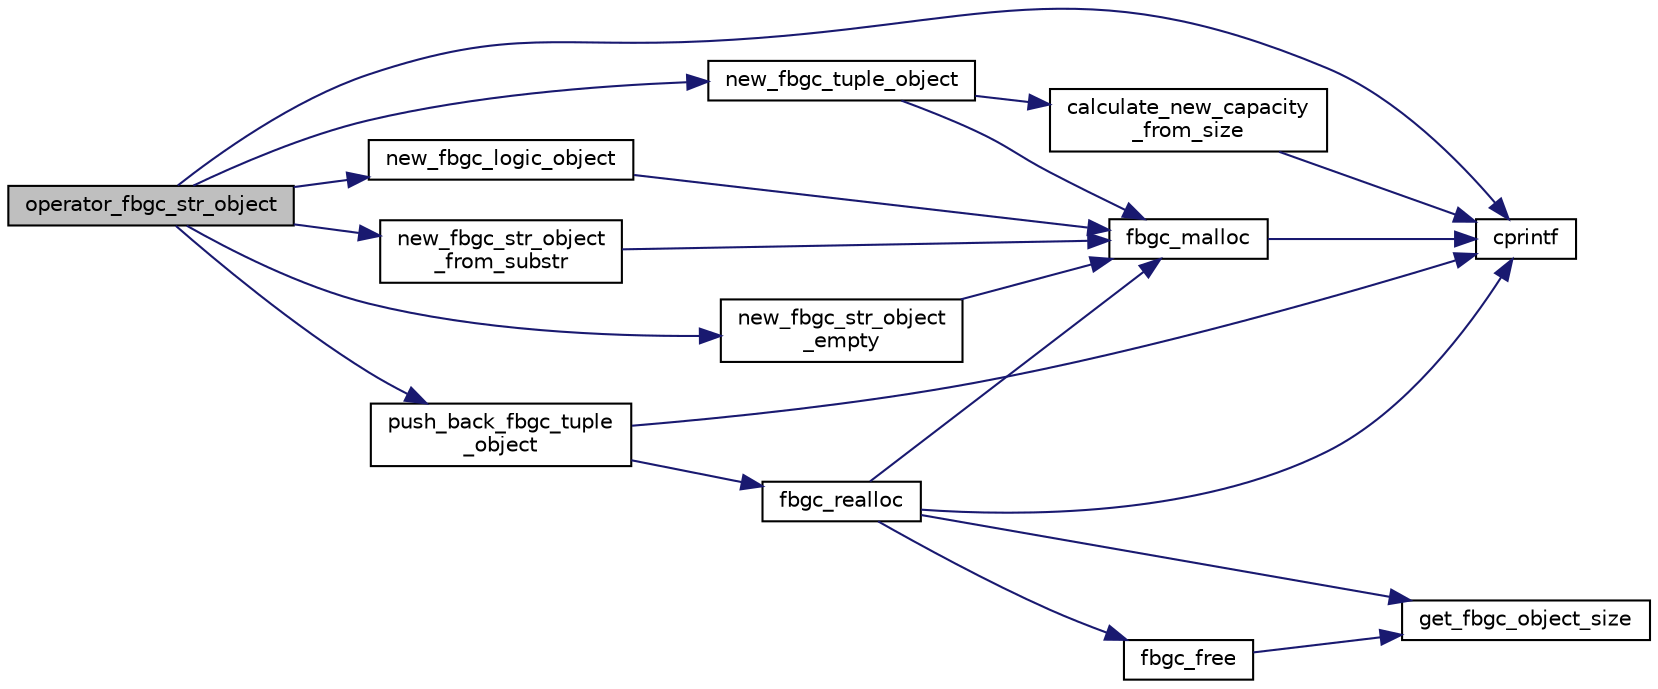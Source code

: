 digraph "operator_fbgc_str_object"
{
  edge [fontname="Helvetica",fontsize="10",labelfontname="Helvetica",labelfontsize="10"];
  node [fontname="Helvetica",fontsize="10",shape=record];
  rankdir="LR";
  Node74 [label="operator_fbgc_str_object",height=0.2,width=0.4,color="black", fillcolor="grey75", style="filled", fontcolor="black"];
  Node74 -> Node75 [color="midnightblue",fontsize="10",style="solid",fontname="Helvetica"];
  Node75 [label="new_fbgc_str_object\l_empty",height=0.2,width=0.4,color="black", fillcolor="white", style="filled",URL="$str__object_8c.html#a7d2903336f73edf4ed0c60627d47823e"];
  Node75 -> Node76 [color="midnightblue",fontsize="10",style="solid",fontname="Helvetica"];
  Node76 [label="fbgc_malloc",height=0.2,width=0.4,color="black", fillcolor="white", style="filled",URL="$memory_8c.html#a41dd65ee24d51160659bf94bed90e998"];
  Node76 -> Node77 [color="midnightblue",fontsize="10",style="solid",fontname="Helvetica"];
  Node77 [label="cprintf",height=0.2,width=0.4,color="black", fillcolor="white", style="filled",URL="$error_8c.html#a30fee765292b076e015fc846035f2550"];
  Node74 -> Node77 [color="midnightblue",fontsize="10",style="solid",fontname="Helvetica"];
  Node74 -> Node78 [color="midnightblue",fontsize="10",style="solid",fontname="Helvetica"];
  Node78 [label="new_fbgc_tuple_object",height=0.2,width=0.4,color="black", fillcolor="white", style="filled",URL="$tuple__object_8c.html#aea5f2cac3a39a11b2c17445654538710"];
  Node78 -> Node79 [color="midnightblue",fontsize="10",style="solid",fontname="Helvetica"];
  Node79 [label="calculate_new_capacity\l_from_size",height=0.2,width=0.4,color="black", fillcolor="white", style="filled",URL="$tuple__object_8c.html#af0a95832bdbe0ec168e2a1e8407cc9c9"];
  Node79 -> Node77 [color="midnightblue",fontsize="10",style="solid",fontname="Helvetica"];
  Node78 -> Node76 [color="midnightblue",fontsize="10",style="solid",fontname="Helvetica"];
  Node74 -> Node80 [color="midnightblue",fontsize="10",style="solid",fontname="Helvetica"];
  Node80 [label="push_back_fbgc_tuple\l_object",height=0.2,width=0.4,color="black", fillcolor="white", style="filled",URL="$tuple__object_8c.html#a0b406898ce0f388a06bbf0cdd3b5b8d5"];
  Node80 -> Node77 [color="midnightblue",fontsize="10",style="solid",fontname="Helvetica"];
  Node80 -> Node81 [color="midnightblue",fontsize="10",style="solid",fontname="Helvetica"];
  Node81 [label="fbgc_realloc",height=0.2,width=0.4,color="black", fillcolor="white", style="filled",URL="$memory_8c.html#a46dcfb44df5cac4f04145f1aa208fb9f"];
  Node81 -> Node76 [color="midnightblue",fontsize="10",style="solid",fontname="Helvetica"];
  Node81 -> Node82 [color="midnightblue",fontsize="10",style="solid",fontname="Helvetica"];
  Node82 [label="get_fbgc_object_size",height=0.2,width=0.4,color="black", fillcolor="white", style="filled",URL="$fbgc__object_8c.html#a1ba6a6b09db0e6c3a6ac6f6cfc0266de"];
  Node81 -> Node77 [color="midnightblue",fontsize="10",style="solid",fontname="Helvetica"];
  Node81 -> Node83 [color="midnightblue",fontsize="10",style="solid",fontname="Helvetica"];
  Node83 [label="fbgc_free",height=0.2,width=0.4,color="black", fillcolor="white", style="filled",URL="$memory_8c.html#a45d076e11af8d11bd73f6529582edbef"];
  Node83 -> Node82 [color="midnightblue",fontsize="10",style="solid",fontname="Helvetica"];
  Node74 -> Node84 [color="midnightblue",fontsize="10",style="solid",fontname="Helvetica"];
  Node84 [label="new_fbgc_str_object\l_from_substr",height=0.2,width=0.4,color="black", fillcolor="white", style="filled",URL="$str__object_8c.html#acb52d0d5127ded9fbb7718d6b6d13d28"];
  Node84 -> Node76 [color="midnightblue",fontsize="10",style="solid",fontname="Helvetica"];
  Node74 -> Node85 [color="midnightblue",fontsize="10",style="solid",fontname="Helvetica"];
  Node85 [label="new_fbgc_logic_object",height=0.2,width=0.4,color="black", fillcolor="white", style="filled",URL="$logic__object_8c.html#a11def1f376b697a7229879ad4222afab"];
  Node85 -> Node76 [color="midnightblue",fontsize="10",style="solid",fontname="Helvetica"];
}
